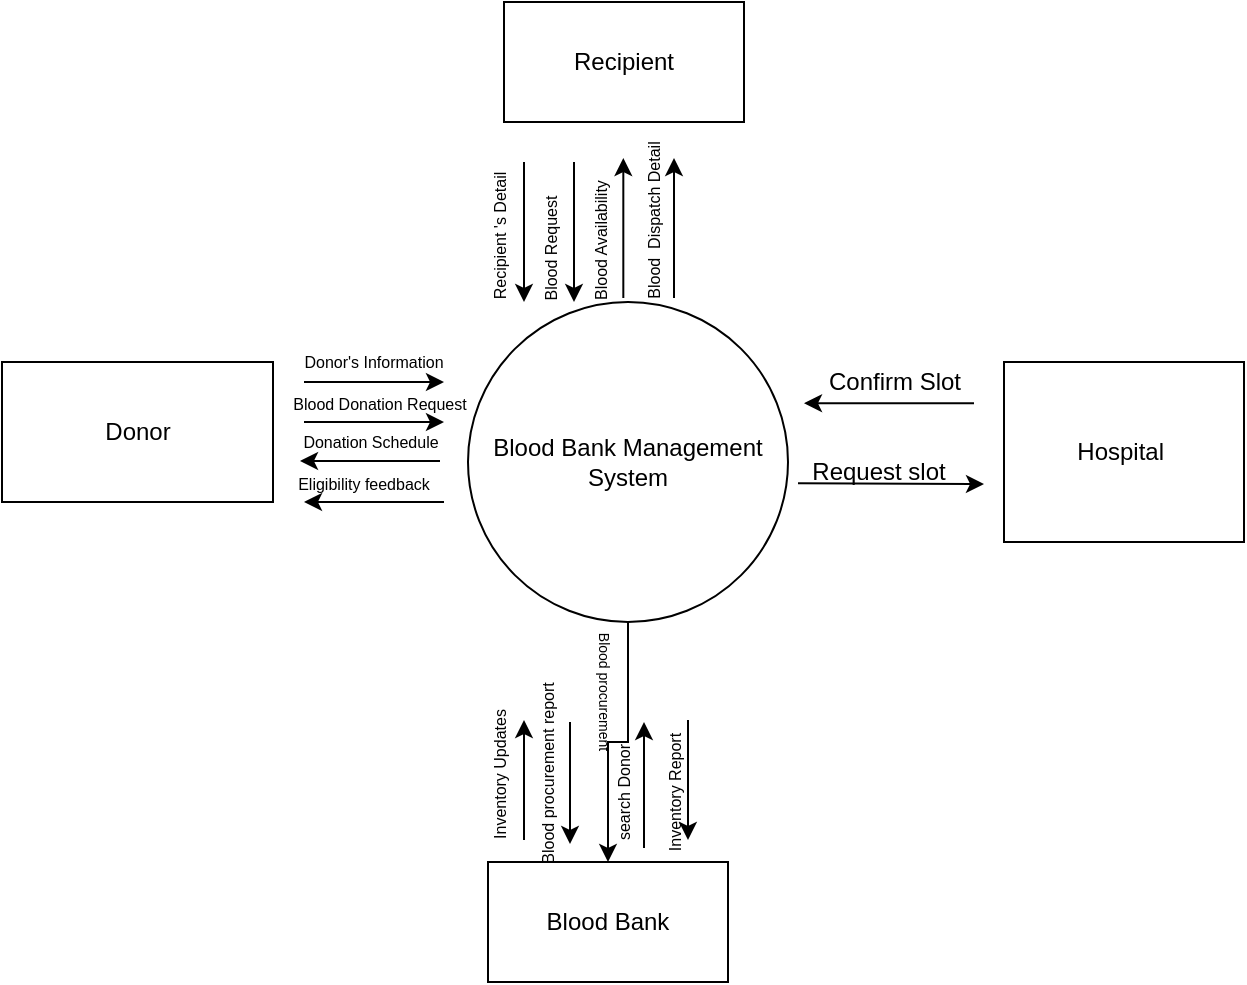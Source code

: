 <mxfile version="22.1.3" type="device">
  <diagram name="Page-1" id="nBPwqLHWkmxJUTbzMWt1">
    <mxGraphModel dx="1877" dy="534" grid="1" gridSize="10" guides="1" tooltips="1" connect="1" arrows="1" fold="1" page="1" pageScale="1" pageWidth="827" pageHeight="1169" math="0" shadow="0">
      <root>
        <mxCell id="0" />
        <mxCell id="1" parent="0" />
        <mxCell id="4QZDgnfPPG9GG_UpieSP-40" style="edgeStyle=orthogonalEdgeStyle;rounded=0;orthogonalLoop=1;jettySize=auto;html=1;exitX=0.5;exitY=1;exitDx=0;exitDy=0;" parent="1" source="4QZDgnfPPG9GG_UpieSP-1" target="4QZDgnfPPG9GG_UpieSP-5" edge="1">
          <mxGeometry relative="1" as="geometry" />
        </mxCell>
        <mxCell id="4QZDgnfPPG9GG_UpieSP-1" value="Blood Bank Management System" style="ellipse;whiteSpace=wrap;html=1;aspect=fixed;" parent="1" vertex="1">
          <mxGeometry x="-507" y="390" width="160" height="160" as="geometry" />
        </mxCell>
        <mxCell id="4QZDgnfPPG9GG_UpieSP-2" value="Donor" style="rounded=0;whiteSpace=wrap;html=1;" parent="1" vertex="1">
          <mxGeometry x="-740" y="420" width="135.5" height="70" as="geometry" />
        </mxCell>
        <mxCell id="4QZDgnfPPG9GG_UpieSP-3" value="Hospital&amp;nbsp;" style="rounded=0;whiteSpace=wrap;html=1;" parent="1" vertex="1">
          <mxGeometry x="-239" y="420" width="120" height="90" as="geometry" />
        </mxCell>
        <mxCell id="4QZDgnfPPG9GG_UpieSP-4" value="Recipient" style="rounded=0;whiteSpace=wrap;html=1;" parent="1" vertex="1">
          <mxGeometry x="-489" y="240" width="120" height="60" as="geometry" />
        </mxCell>
        <mxCell id="4QZDgnfPPG9GG_UpieSP-5" value="Blood Bank" style="rounded=0;whiteSpace=wrap;html=1;" parent="1" vertex="1">
          <mxGeometry x="-497" y="670" width="120" height="60" as="geometry" />
        </mxCell>
        <mxCell id="4QZDgnfPPG9GG_UpieSP-6" value="" style="endArrow=classic;html=1;rounded=0;" parent="1" edge="1">
          <mxGeometry width="50" height="50" relative="1" as="geometry">
            <mxPoint x="-589" y="430" as="sourcePoint" />
            <mxPoint x="-519" y="430" as="targetPoint" />
          </mxGeometry>
        </mxCell>
        <mxCell id="4QZDgnfPPG9GG_UpieSP-7" value="" style="endArrow=classic;html=1;rounded=0;" parent="1" edge="1">
          <mxGeometry width="50" height="50" relative="1" as="geometry">
            <mxPoint x="-589" y="450" as="sourcePoint" />
            <mxPoint x="-519" y="450" as="targetPoint" />
          </mxGeometry>
        </mxCell>
        <mxCell id="4QZDgnfPPG9GG_UpieSP-8" value="" style="endArrow=classic;html=1;rounded=0;" parent="1" edge="1">
          <mxGeometry width="50" height="50" relative="1" as="geometry">
            <mxPoint x="-521" y="469.5" as="sourcePoint" />
            <mxPoint x="-591" y="469.5" as="targetPoint" />
          </mxGeometry>
        </mxCell>
        <mxCell id="4QZDgnfPPG9GG_UpieSP-9" value="" style="endArrow=classic;html=1;rounded=0;" parent="1" edge="1">
          <mxGeometry width="50" height="50" relative="1" as="geometry">
            <mxPoint x="-519" y="490" as="sourcePoint" />
            <mxPoint x="-589" y="490" as="targetPoint" />
          </mxGeometry>
        </mxCell>
        <mxCell id="4QZDgnfPPG9GG_UpieSP-10" value="Donor&#39;s Information" style="text;html=1;strokeColor=none;fillColor=none;align=center;verticalAlign=middle;whiteSpace=wrap;rounded=0;fontSize=8;" parent="1" vertex="1">
          <mxGeometry x="-609" y="410" width="110" height="20" as="geometry" />
        </mxCell>
        <mxCell id="4QZDgnfPPG9GG_UpieSP-11" value="Blood Donation Request" style="text;html=1;strokeColor=none;fillColor=none;align=center;verticalAlign=middle;whiteSpace=wrap;rounded=0;fontSize=8;" parent="1" vertex="1">
          <mxGeometry x="-596" y="426" width="90" height="30" as="geometry" />
        </mxCell>
        <mxCell id="4QZDgnfPPG9GG_UpieSP-12" value="Donation Schedule" style="text;html=1;strokeColor=none;fillColor=none;align=center;verticalAlign=middle;whiteSpace=wrap;rounded=0;fontSize=8;" parent="1" vertex="1">
          <mxGeometry x="-614" y="445" width="117" height="30" as="geometry" />
        </mxCell>
        <mxCell id="4QZDgnfPPG9GG_UpieSP-13" value="Eligibility feedback" style="text;html=1;strokeColor=none;fillColor=none;align=center;verticalAlign=middle;whiteSpace=wrap;rounded=0;fontSize=8;" parent="1" vertex="1">
          <mxGeometry x="-604.5" y="466" width="90" height="30" as="geometry" />
        </mxCell>
        <mxCell id="4QZDgnfPPG9GG_UpieSP-14" value="" style="endArrow=classic;html=1;rounded=0;fontSize=8;" parent="1" edge="1">
          <mxGeometry width="50" height="50" relative="1" as="geometry">
            <mxPoint x="-479" y="320" as="sourcePoint" />
            <mxPoint x="-479" y="390" as="targetPoint" />
          </mxGeometry>
        </mxCell>
        <mxCell id="4QZDgnfPPG9GG_UpieSP-15" value="" style="endArrow=classic;html=1;rounded=0;fontSize=8;" parent="1" edge="1">
          <mxGeometry width="50" height="50" relative="1" as="geometry">
            <mxPoint x="-454" y="320" as="sourcePoint" />
            <mxPoint x="-454" y="390" as="targetPoint" />
          </mxGeometry>
        </mxCell>
        <mxCell id="4QZDgnfPPG9GG_UpieSP-16" value="" style="endArrow=classic;html=1;rounded=0;fontSize=8;" parent="1" edge="1">
          <mxGeometry width="50" height="50" relative="1" as="geometry">
            <mxPoint x="-429.34" y="388" as="sourcePoint" />
            <mxPoint x="-429.34" y="318" as="targetPoint" />
          </mxGeometry>
        </mxCell>
        <mxCell id="4QZDgnfPPG9GG_UpieSP-17" value="" style="endArrow=classic;html=1;rounded=0;fontSize=8;" parent="1" edge="1">
          <mxGeometry width="50" height="50" relative="1" as="geometry">
            <mxPoint x="-404" y="388" as="sourcePoint" />
            <mxPoint x="-404" y="318" as="targetPoint" />
          </mxGeometry>
        </mxCell>
        <mxCell id="4QZDgnfPPG9GG_UpieSP-19" value="Recipient &#39;s Detail" style="text;html=1;strokeColor=none;fillColor=none;align=center;verticalAlign=middle;whiteSpace=wrap;rounded=0;fontSize=8;direction=west;rotation=-90;" parent="1" vertex="1">
          <mxGeometry x="-534" y="342" width="85.5" height="30" as="geometry" />
        </mxCell>
        <mxCell id="4QZDgnfPPG9GG_UpieSP-20" value="Blood Request" style="text;html=1;strokeColor=none;fillColor=none;align=center;verticalAlign=middle;whiteSpace=wrap;rounded=0;fontSize=8;rotation=-90;" parent="1" vertex="1">
          <mxGeometry x="-499.5" y="348.5" width="67" height="30" as="geometry" />
        </mxCell>
        <mxCell id="4QZDgnfPPG9GG_UpieSP-21" value="Blood Availability" style="text;html=1;strokeColor=none;fillColor=none;align=center;verticalAlign=middle;whiteSpace=wrap;rounded=0;fontSize=8;rotation=-90;" parent="1" vertex="1">
          <mxGeometry x="-483" y="344" width="85" height="30" as="geometry" />
        </mxCell>
        <mxCell id="4QZDgnfPPG9GG_UpieSP-22" value="Blood&amp;nbsp; Dispatch Detail" style="text;html=1;strokeColor=none;fillColor=none;align=center;verticalAlign=middle;whiteSpace=wrap;rounded=0;fontSize=8;rotation=270;" parent="1" vertex="1">
          <mxGeometry x="-459" y="334" width="90" height="30" as="geometry" />
        </mxCell>
        <mxCell id="4QZDgnfPPG9GG_UpieSP-24" value="" style="endArrow=classic;html=1;rounded=0;fontSize=8;" parent="1" edge="1">
          <mxGeometry width="50" height="50" relative="1" as="geometry">
            <mxPoint x="-342" y="480.66" as="sourcePoint" />
            <mxPoint x="-249" y="481" as="targetPoint" />
          </mxGeometry>
        </mxCell>
        <mxCell id="4QZDgnfPPG9GG_UpieSP-25" value="" style="endArrow=classic;html=1;rounded=0;fontSize=8;" parent="1" edge="1">
          <mxGeometry width="50" height="50" relative="1" as="geometry">
            <mxPoint x="-479" y="659" as="sourcePoint" />
            <mxPoint x="-479" y="599" as="targetPoint" />
          </mxGeometry>
        </mxCell>
        <mxCell id="4QZDgnfPPG9GG_UpieSP-27" value="" style="endArrow=classic;html=1;rounded=0;fontSize=8;" parent="1" edge="1">
          <mxGeometry width="50" height="50" relative="1" as="geometry">
            <mxPoint x="-419" y="663" as="sourcePoint" />
            <mxPoint x="-419" y="600" as="targetPoint" />
          </mxGeometry>
        </mxCell>
        <mxCell id="4QZDgnfPPG9GG_UpieSP-29" value="" style="endArrow=classic;html=1;rounded=0;fontSize=8;" parent="1" edge="1">
          <mxGeometry width="50" height="50" relative="1" as="geometry">
            <mxPoint x="-397" y="599" as="sourcePoint" />
            <mxPoint x="-397" y="659" as="targetPoint" />
          </mxGeometry>
        </mxCell>
        <mxCell id="4QZDgnfPPG9GG_UpieSP-30" value="Inventory Updates" style="text;html=1;strokeColor=none;fillColor=none;align=center;verticalAlign=middle;whiteSpace=wrap;rounded=0;fontSize=8;rotation=270;" parent="1" vertex="1">
          <mxGeometry x="-526" y="611" width="70" height="30" as="geometry" />
        </mxCell>
        <mxCell id="4QZDgnfPPG9GG_UpieSP-32" value="search Donor" style="text;html=1;strokeColor=none;fillColor=none;align=center;verticalAlign=middle;whiteSpace=wrap;rounded=0;fontSize=8;rotation=270;" parent="1" vertex="1">
          <mxGeometry x="-469" y="620" width="80" height="30" as="geometry" />
        </mxCell>
        <mxCell id="4QZDgnfPPG9GG_UpieSP-33" value="Inventory Report" style="text;html=1;strokeColor=none;fillColor=none;align=center;verticalAlign=middle;whiteSpace=wrap;rounded=0;fontSize=8;rotation=270;" parent="1" vertex="1">
          <mxGeometry x="-441" y="620" width="75" height="30" as="geometry" />
        </mxCell>
        <mxCell id="4QZDgnfPPG9GG_UpieSP-35" value="Request slot" style="text;html=1;align=center;verticalAlign=middle;resizable=0;points=[];autosize=1;strokeColor=none;fillColor=none;" parent="1" vertex="1">
          <mxGeometry x="-347" y="460" width="90" height="30" as="geometry" />
        </mxCell>
        <mxCell id="4QZDgnfPPG9GG_UpieSP-36" value="" style="endArrow=classic;html=1;rounded=0;" parent="1" edge="1">
          <mxGeometry width="50" height="50" relative="1" as="geometry">
            <mxPoint x="-254" y="440.62" as="sourcePoint" />
            <mxPoint x="-339" y="440.62" as="targetPoint" />
          </mxGeometry>
        </mxCell>
        <mxCell id="4QZDgnfPPG9GG_UpieSP-37" value="Confirm Slot" style="text;html=1;align=center;verticalAlign=middle;resizable=0;points=[];autosize=1;strokeColor=none;fillColor=none;" parent="1" vertex="1">
          <mxGeometry x="-339" y="415" width="90" height="30" as="geometry" />
        </mxCell>
        <mxCell id="4QZDgnfPPG9GG_UpieSP-38" value="" style="endArrow=classic;html=1;rounded=0;" parent="1" edge="1">
          <mxGeometry width="50" height="50" relative="1" as="geometry">
            <mxPoint x="-456" y="600" as="sourcePoint" />
            <mxPoint x="-456" y="661" as="targetPoint" />
          </mxGeometry>
        </mxCell>
        <mxCell id="4QZDgnfPPG9GG_UpieSP-39" value="&lt;font style=&quot;font-size: 8px;&quot;&gt;Blood procurement report&lt;/font&gt;" style="text;html=1;align=center;verticalAlign=middle;resizable=0;points=[];autosize=1;strokeColor=none;fillColor=none;rotation=-90;" parent="1" vertex="1">
          <mxGeometry x="-523" y="611" width="110" height="30" as="geometry" />
        </mxCell>
        <mxCell id="4QZDgnfPPG9GG_UpieSP-41" value="&lt;font style=&quot;font-size: 7px;&quot;&gt;Blood procurement&lt;/font&gt;" style="text;html=1;align=center;verticalAlign=middle;resizable=0;points=[];autosize=1;strokeColor=none;fillColor=none;rotation=90;" parent="1" vertex="1">
          <mxGeometry x="-477" y="569.5" width="80" height="30" as="geometry" />
        </mxCell>
      </root>
    </mxGraphModel>
  </diagram>
</mxfile>
